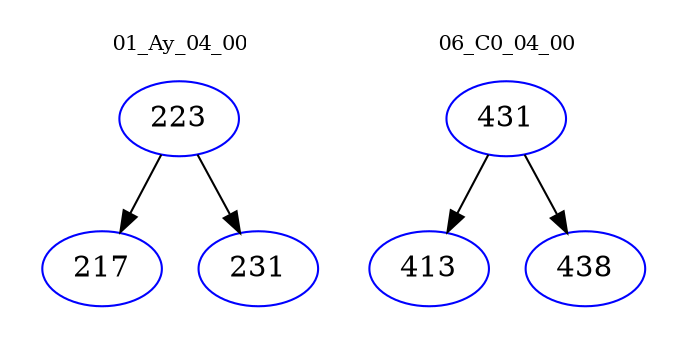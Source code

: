 digraph{
subgraph cluster_0 {
color = white
label = "01_Ay_04_00";
fontsize=10;
T0_223 [label="223", color="blue"]
T0_223 -> T0_217 [color="black"]
T0_217 [label="217", color="blue"]
T0_223 -> T0_231 [color="black"]
T0_231 [label="231", color="blue"]
}
subgraph cluster_1 {
color = white
label = "06_C0_04_00";
fontsize=10;
T1_431 [label="431", color="blue"]
T1_431 -> T1_413 [color="black"]
T1_413 [label="413", color="blue"]
T1_431 -> T1_438 [color="black"]
T1_438 [label="438", color="blue"]
}
}
